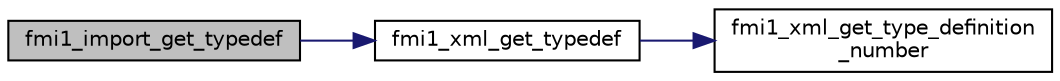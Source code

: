 digraph "fmi1_import_get_typedef"
{
  edge [fontname="Helvetica",fontsize="10",labelfontname="Helvetica",labelfontsize="10"];
  node [fontname="Helvetica",fontsize="10",shape=record];
  rankdir="LR";
  Node69 [label="fmi1_import_get_typedef",height=0.2,width=0.4,color="black", fillcolor="grey75", style="filled", fontcolor="black"];
  Node69 -> Node70 [color="midnightblue",fontsize="10",style="solid",fontname="Helvetica"];
  Node70 [label="fmi1_xml_get_typedef",height=0.2,width=0.4,color="black", fillcolor="white", style="filled",URL="$d9/d5e/group__fmi1__xml__types.html#ga2610e93b9ce470307a0a8792b89534a0"];
  Node70 -> Node71 [color="midnightblue",fontsize="10",style="solid",fontname="Helvetica"];
  Node71 [label="fmi1_xml_get_type_definition\l_number",height=0.2,width=0.4,color="black", fillcolor="white", style="filled",URL="$d9/d5e/group__fmi1__xml__types.html#ga7fea116ae974b78a39a91f59a5cc7fed"];
}
